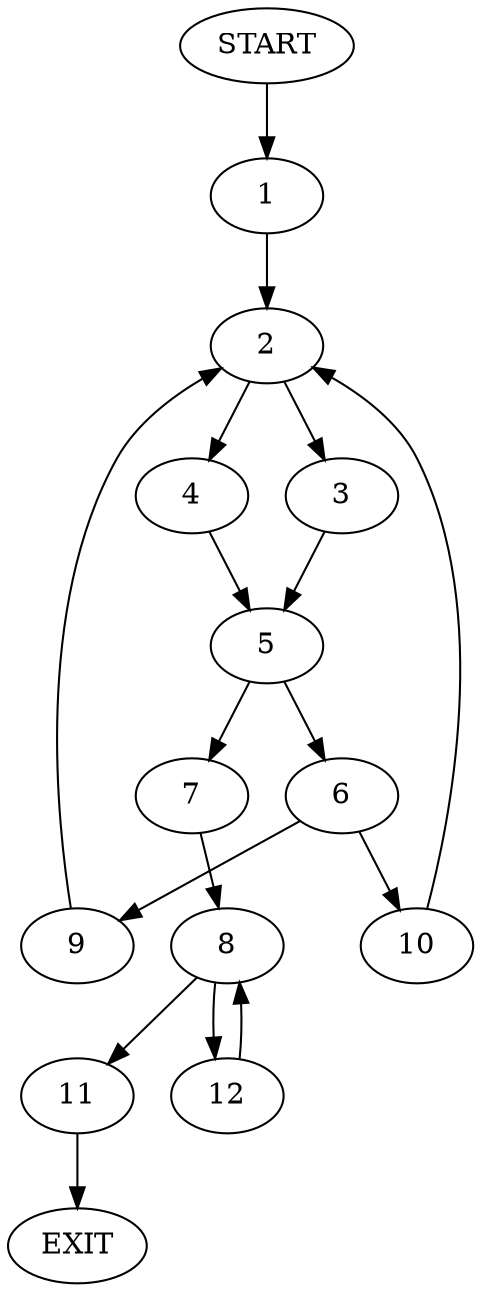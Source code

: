 digraph {
0 [label="START"]
13 [label="EXIT"]
0 -> 1
1 -> 2
2 -> 3
2 -> 4
3 -> 5
4 -> 5
5 -> 6
5 -> 7
7 -> 8
6 -> 9
6 -> 10
9 -> 2
10 -> 2
8 -> 11
8 -> 12
11 -> 13
12 -> 8
}

